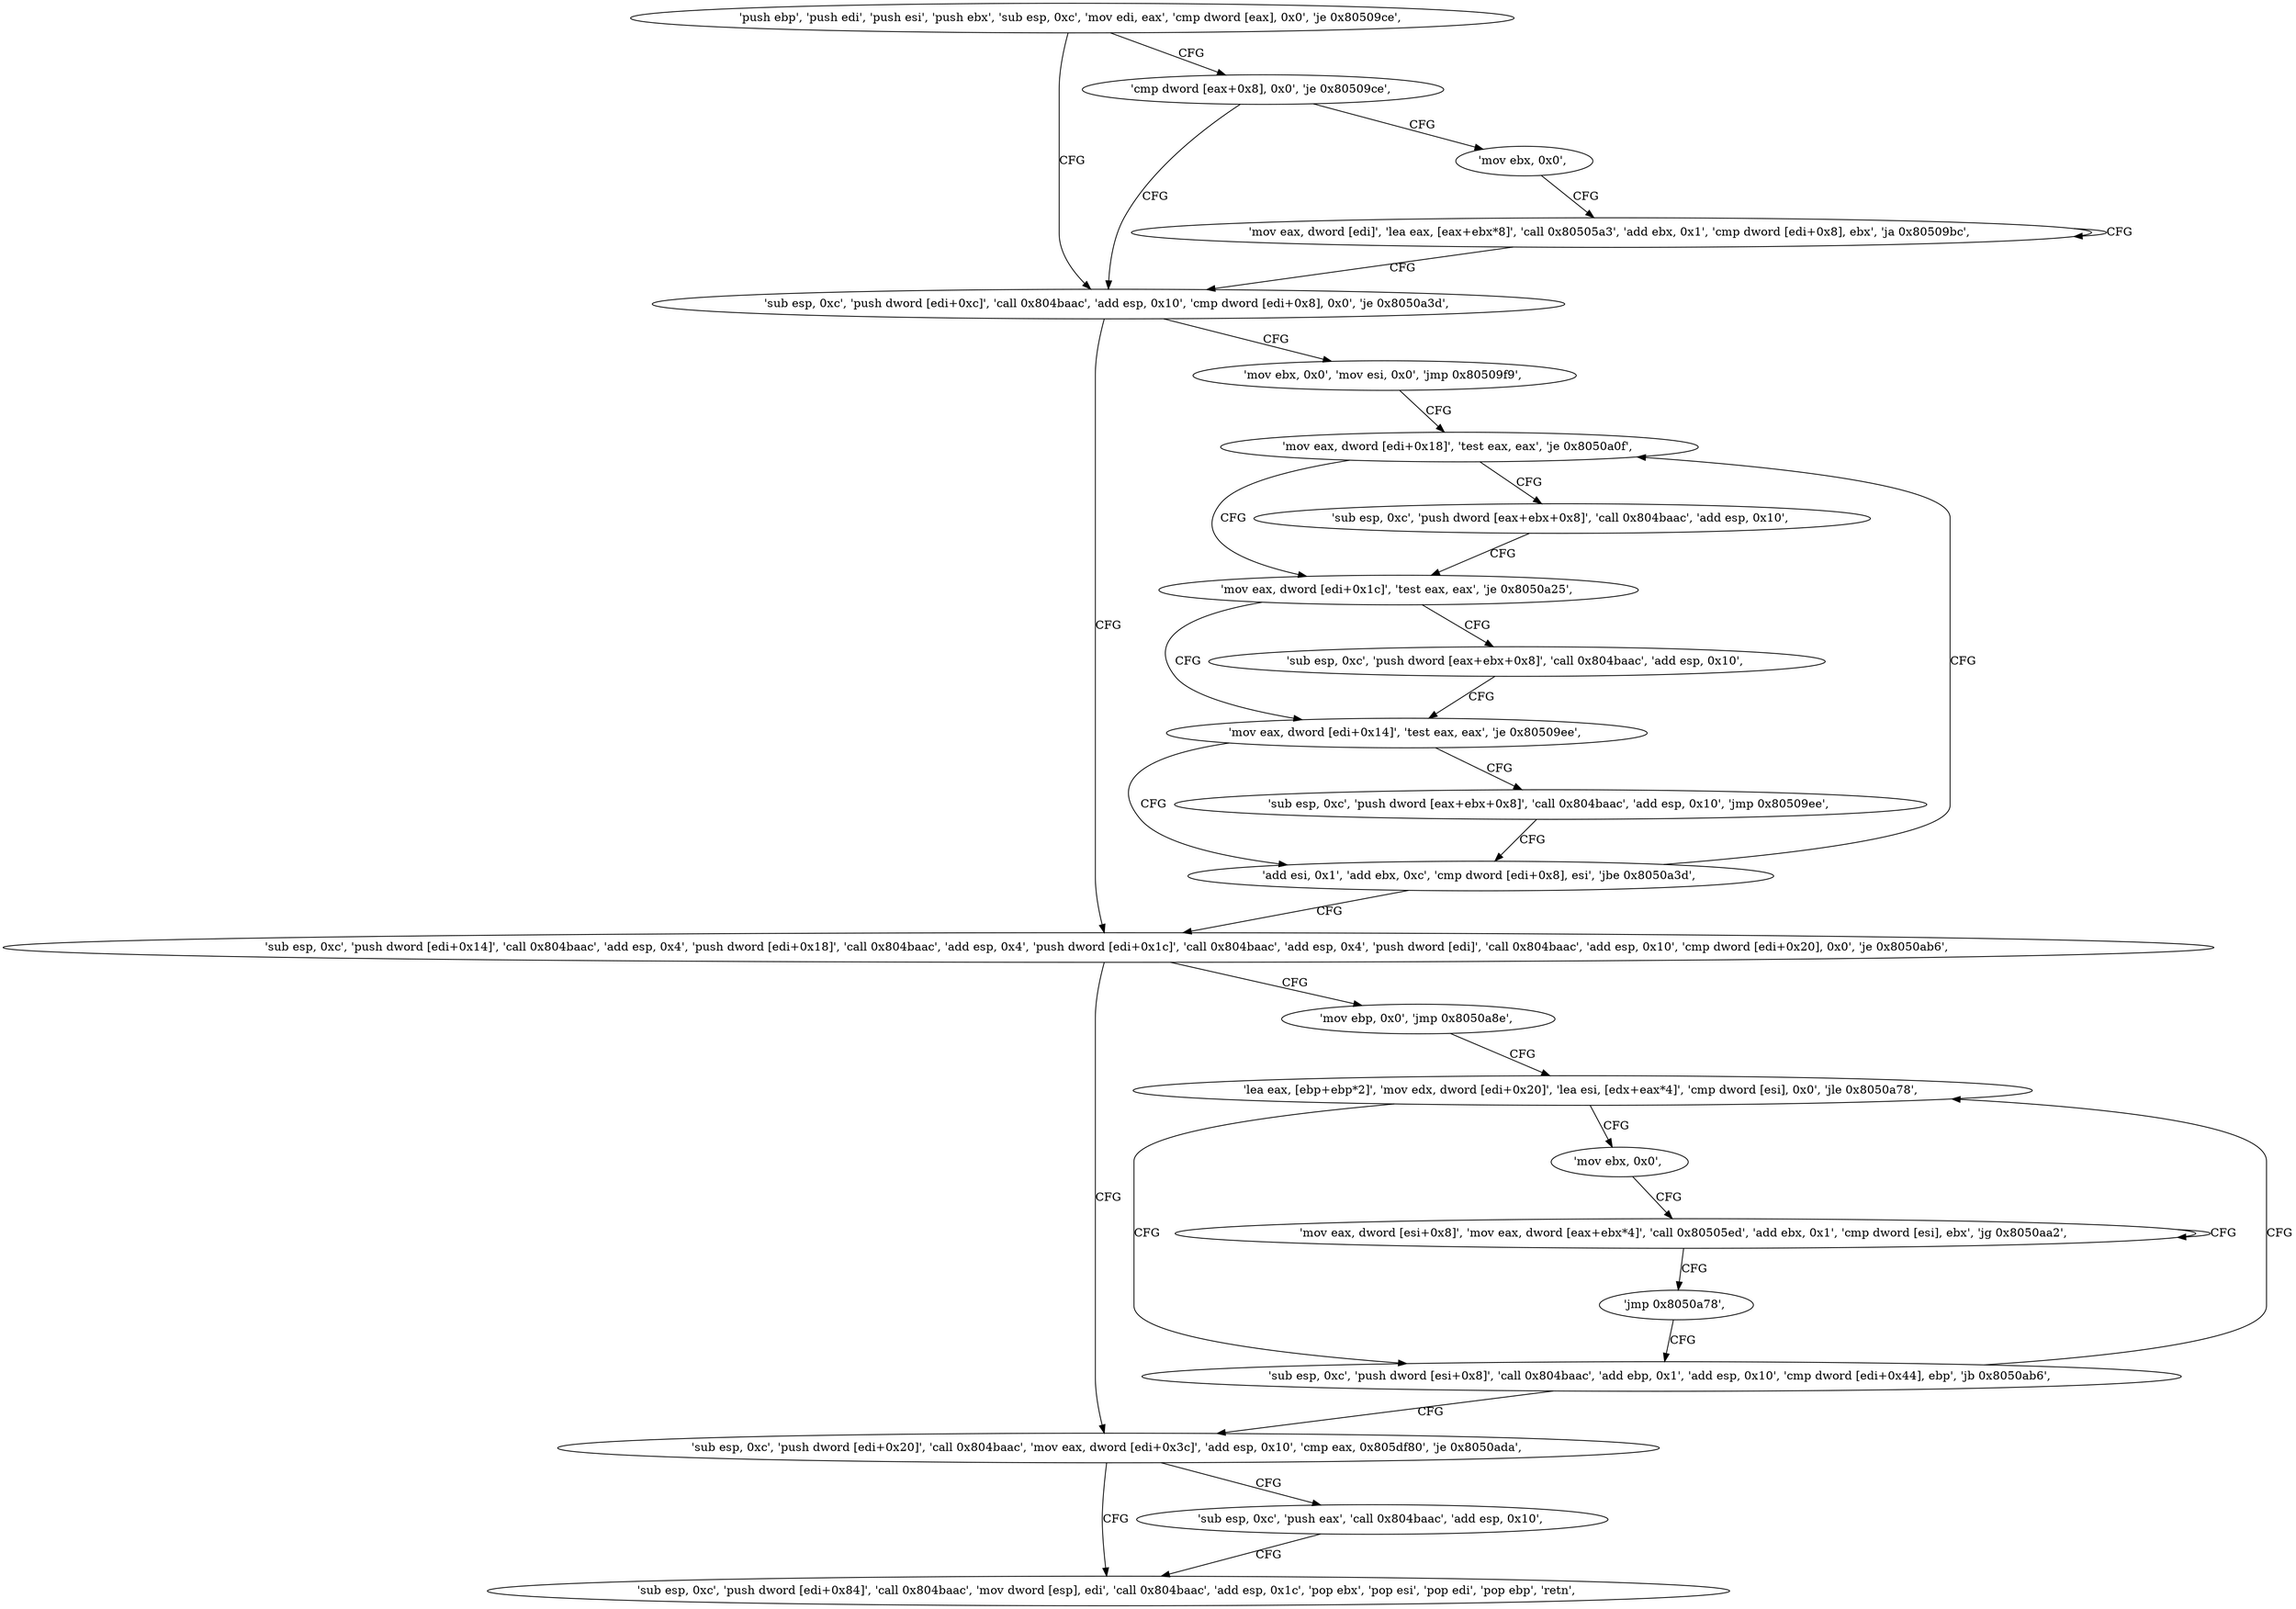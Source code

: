 digraph "func" {
"134547875" [label = "'push ebp', 'push edi', 'push esi', 'push ebx', 'sub esp, 0xc', 'mov edi, eax', 'cmp dword [eax], 0x0', 'je 0x80509ce', " ]
"134547918" [label = "'sub esp, 0xc', 'push dword [edi+0xc]', 'call 0x804baac', 'add esp, 0x10', 'cmp dword [edi+0x8], 0x0', 'je 0x8050a3d', " ]
"134547889" [label = "'cmp dword [eax+0x8], 0x0', 'je 0x80509ce', " ]
"134548029" [label = "'sub esp, 0xc', 'push dword [edi+0x14]', 'call 0x804baac', 'add esp, 0x4', 'push dword [edi+0x18]', 'call 0x804baac', 'add esp, 0x4', 'push dword [edi+0x1c]', 'call 0x804baac', 'add esp, 0x4', 'push dword [edi]', 'call 0x804baac', 'add esp, 0x10', 'cmp dword [edi+0x20], 0x0', 'je 0x8050ab6', " ]
"134547938" [label = "'mov ebx, 0x0', 'mov esi, 0x0', 'jmp 0x80509f9', " ]
"134547895" [label = "'mov ebx, 0x0', " ]
"134548150" [label = "'sub esp, 0xc', 'push dword [edi+0x20]', 'call 0x804baac', 'mov eax, dword [edi+0x3c]', 'add esp, 0x10', 'cmp eax, 0x805df80', 'je 0x8050ada', " ]
"134548081" [label = "'mov ebp, 0x0', 'jmp 0x8050a8e', " ]
"134547961" [label = "'mov eax, dword [edi+0x18]', 'test eax, eax', 'je 0x8050a0f', " ]
"134547900" [label = "'mov eax, dword [edi]', 'lea eax, [eax+ebx*8]', 'call 0x80505a3', 'add ebx, 0x1', 'cmp dword [edi+0x8], ebx', 'ja 0x80509bc', " ]
"134548186" [label = "'sub esp, 0xc', 'push dword [edi+0x84]', 'call 0x804baac', 'mov dword [esp], edi', 'call 0x804baac', 'add esp, 0x1c', 'pop ebx', 'pop esi', 'pop edi', 'pop ebp', 'retn', " ]
"134548174" [label = "'sub esp, 0xc', 'push eax', 'call 0x804baac', 'add esp, 0x10', " ]
"134548110" [label = "'lea eax, [ebp+ebp*2]', 'mov edx, dword [edi+0x20]', 'lea esi, [edx+eax*4]', 'cmp dword [esi], 0x0', 'jle 0x8050a78', " ]
"134547983" [label = "'mov eax, dword [edi+0x1c]', 'test eax, eax', 'je 0x8050a25', " ]
"134547968" [label = "'sub esp, 0xc', 'push dword [eax+ebx+0x8]', 'call 0x804baac', 'add esp, 0x10', " ]
"134548088" [label = "'sub esp, 0xc', 'push dword [esi+0x8]', 'call 0x804baac', 'add ebp, 0x1', 'add esp, 0x10', 'cmp dword [edi+0x44], ebp', 'jb 0x8050ab6', " ]
"134548125" [label = "'mov ebx, 0x0', " ]
"134548005" [label = "'mov eax, dword [edi+0x14]', 'test eax, eax', 'je 0x80509ee', " ]
"134547990" [label = "'sub esp, 0xc', 'push dword [eax+ebx+0x8]', 'call 0x804baac', 'add esp, 0x10', " ]
"134548130" [label = "'mov eax, dword [esi+0x8]', 'mov eax, dword [eax+ebx*4]', 'call 0x80505ed', 'add ebx, 0x1', 'cmp dword [esi], ebx', 'jg 0x8050aa2', " ]
"134547950" [label = "'add esi, 0x1', 'add ebx, 0xc', 'cmp dword [edi+0x8], esi', 'jbe 0x8050a3d', " ]
"134548012" [label = "'sub esp, 0xc', 'push dword [eax+ebx+0x8]', 'call 0x804baac', 'add esp, 0x10', 'jmp 0x80509ee', " ]
"134548148" [label = "'jmp 0x8050a78', " ]
"134547875" -> "134547918" [ label = "CFG" ]
"134547875" -> "134547889" [ label = "CFG" ]
"134547918" -> "134548029" [ label = "CFG" ]
"134547918" -> "134547938" [ label = "CFG" ]
"134547889" -> "134547918" [ label = "CFG" ]
"134547889" -> "134547895" [ label = "CFG" ]
"134548029" -> "134548150" [ label = "CFG" ]
"134548029" -> "134548081" [ label = "CFG" ]
"134547938" -> "134547961" [ label = "CFG" ]
"134547895" -> "134547900" [ label = "CFG" ]
"134548150" -> "134548186" [ label = "CFG" ]
"134548150" -> "134548174" [ label = "CFG" ]
"134548081" -> "134548110" [ label = "CFG" ]
"134547961" -> "134547983" [ label = "CFG" ]
"134547961" -> "134547968" [ label = "CFG" ]
"134547900" -> "134547900" [ label = "CFG" ]
"134547900" -> "134547918" [ label = "CFG" ]
"134548174" -> "134548186" [ label = "CFG" ]
"134548110" -> "134548088" [ label = "CFG" ]
"134548110" -> "134548125" [ label = "CFG" ]
"134547983" -> "134548005" [ label = "CFG" ]
"134547983" -> "134547990" [ label = "CFG" ]
"134547968" -> "134547983" [ label = "CFG" ]
"134548088" -> "134548150" [ label = "CFG" ]
"134548088" -> "134548110" [ label = "CFG" ]
"134548125" -> "134548130" [ label = "CFG" ]
"134548005" -> "134547950" [ label = "CFG" ]
"134548005" -> "134548012" [ label = "CFG" ]
"134547990" -> "134548005" [ label = "CFG" ]
"134548130" -> "134548130" [ label = "CFG" ]
"134548130" -> "134548148" [ label = "CFG" ]
"134547950" -> "134548029" [ label = "CFG" ]
"134547950" -> "134547961" [ label = "CFG" ]
"134548012" -> "134547950" [ label = "CFG" ]
"134548148" -> "134548088" [ label = "CFG" ]
}
